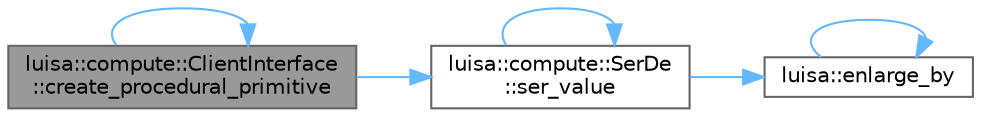digraph "luisa::compute::ClientInterface::create_procedural_primitive"
{
 // LATEX_PDF_SIZE
  bgcolor="transparent";
  edge [fontname=Helvetica,fontsize=10,labelfontname=Helvetica,labelfontsize=10];
  node [fontname=Helvetica,fontsize=10,shape=box,height=0.2,width=0.4];
  rankdir="LR";
  Node1 [id="Node000001",label="luisa::compute::ClientInterface\l::create_procedural_primitive",height=0.2,width=0.4,color="gray40", fillcolor="grey60", style="filled", fontcolor="black",tooltip=" "];
  Node1 -> Node1 [id="edge6_Node000001_Node000001",color="steelblue1",style="solid",tooltip=" "];
  Node1 -> Node2 [id="edge7_Node000001_Node000002",color="steelblue1",style="solid",tooltip=" "];
  Node2 [id="Node000002",label="luisa::compute::SerDe\l::ser_value",height=0.2,width=0.4,color="grey40", fillcolor="white", style="filled",URL="$classluisa_1_1compute_1_1_ser_de.html#a1cdaa211ad8e94f8b5f365b1f7ff4c87",tooltip=" "];
  Node2 -> Node3 [id="edge8_Node000002_Node000003",color="steelblue1",style="solid",tooltip=" "];
  Node3 [id="Node000003",label="luisa::enlarge_by",height=0.2,width=0.4,color="grey40", fillcolor="white", style="filled",URL="$namespaceluisa.html#a29039881fd35f6de9b7acd9a9b4ea886",tooltip=" "];
  Node3 -> Node3 [id="edge9_Node000003_Node000003",color="steelblue1",style="solid",tooltip=" "];
  Node2 -> Node2 [id="edge10_Node000002_Node000002",color="steelblue1",style="solid",tooltip=" "];
}
